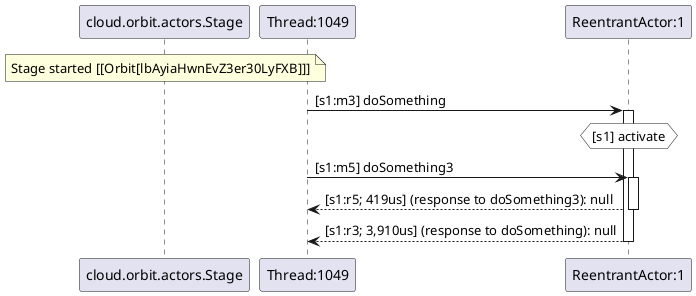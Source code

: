 @startuml
note over "cloud.orbit.actors.Stage": Stage started [[Orbit[lbAyiaHwnEvZ3er30LyFXB]]]
"Thread:1049" -> "ReentrantActor:1" : [s1:m3] doSomething
activate "ReentrantActor:1"
hnote over "ReentrantActor:1" #white : [s1] activate
"Thread:1049" -> "ReentrantActor:1" : [s1:m5] doSomething3
activate "ReentrantActor:1"
"ReentrantActor:1" --> "Thread:1049" : [s1:r5; 419us] (response to doSomething3): null
deactivate "ReentrantActor:1"
"ReentrantActor:1" --> "Thread:1049" : [s1:r3; 3,910us] (response to doSomething): null
deactivate "ReentrantActor:1"
@enduml
